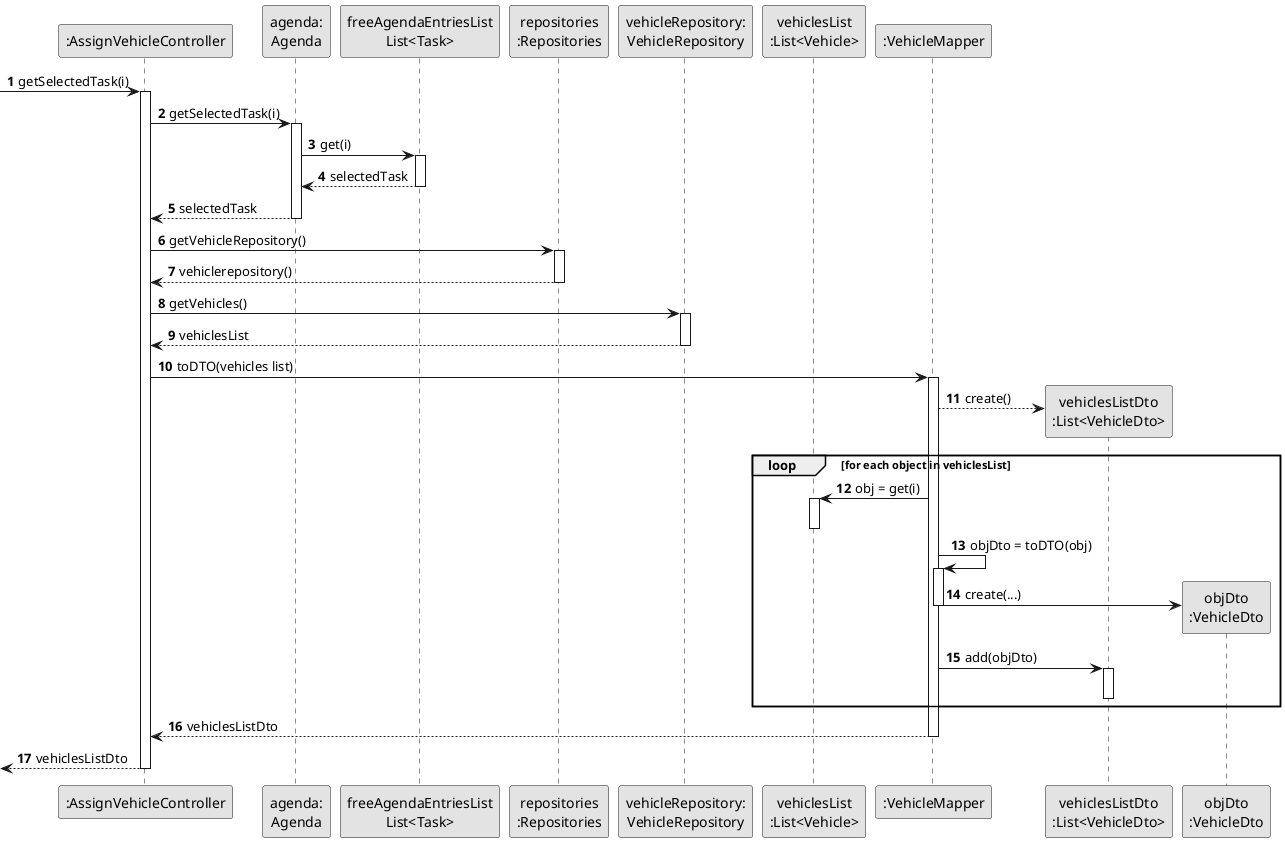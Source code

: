 @startuml
skinparam monochrome true
skinparam packageStyle rectangle
skinparam shadowing false

autonumber

'hide footbox
participant ":AssignVehicleController" as CTRL
participant "agenda:\nAgenda" as Agenda
participant "freeAgendaEntriesList\nList<Task>" as freeAgendaEntriesList
participant "repositories\n:Repositories" as PLAT
participant "vehicleRepository:\nVehicleRepository" as VehicleRepository
participant "vehiclesList\n:List<Vehicle>" as vehiclesList
participant ":VehicleMapper" as VehicleMapper
participant "vehiclesListDto\n:List<VehicleDto>" as vehiclesListDto
participant "objDto\n:VehicleDto" as vehicleDto

             -> CTRL : getSelectedTask(i)
            activate CTRL

                CTRL -> Agenda : getSelectedTask(i)
                activate Agenda

                    Agenda -> freeAgendaEntriesList : get(i)
                    activate freeAgendaEntriesList

                        freeAgendaEntriesList --> Agenda : selectedTask
                    deactivate freeAgendaEntriesList

                    Agenda --> CTRL : selectedTask
                    deactivate Agenda

                    CTRL -> PLAT : getVehicleRepository()
                    activate PLAT

                        PLAT --> CTRL : vehiclerepository()
                    deactivate PLAT

                    CTRL -> VehicleRepository : getVehicles()
                    activate VehicleRepository

                        VehicleRepository --> CTRL : vehiclesList
                    deactivate VehicleRepository

                CTRL -> VehicleMapper : toDTO(vehicles list)
                activate VehicleMapper

                    VehicleMapper --> vehiclesListDto** : create()

                    loop for each object in vehiclesList

                        VehicleMapper -> vehiclesList : obj = get(i)
                        activate vehiclesList
                        deactivate vehiclesList


                        VehicleMapper -> VehicleMapper : objDto = toDTO(obj)
                        activate VehicleMapper

                            VehicleMapper -> vehicleDto** :create(...)
                            deactivate VehicleMapper

                        VehicleMapper -> vehiclesListDto : add(objDto)
                        activate vehiclesListDto

                            deactivate vehiclesListDto

                        end loop

                    VehicleMapper --> CTRL : vehiclesListDto
                    deactivate VehicleMapper

                <-- CTRL : vehiclesListDto
                deactivate CTRL


@enduml